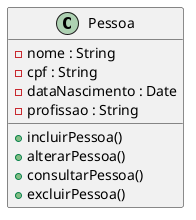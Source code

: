 @startuml Segundo Caso
class Pessoa {
    - nome : String
    - cpf : String
    - dataNascimento : Date
    - profissao : String

    + incluirPessoa()
    + alterarPessoa()
    + consultarPessoa()
    + excluirPessoa()
}
@enduml